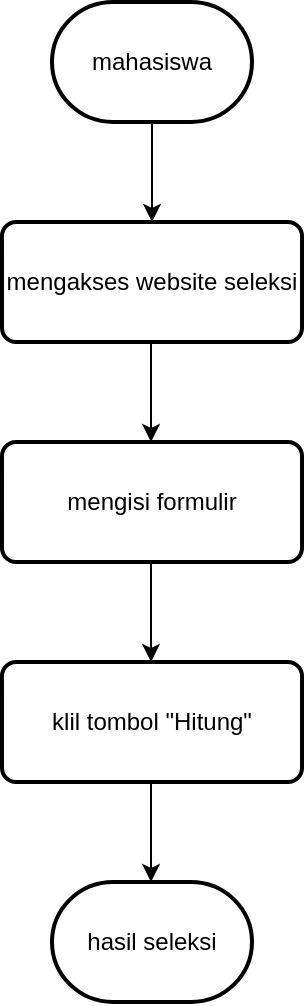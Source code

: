 <mxfile version="26.2.14">
  <diagram name="Page-1" id="4hc-XbcLWvOYWDHwtwOa">
    <mxGraphModel dx="1025" dy="451" grid="1" gridSize="10" guides="1" tooltips="1" connect="1" arrows="1" fold="1" page="1" pageScale="1" pageWidth="850" pageHeight="1100" math="0" shadow="0">
      <root>
        <mxCell id="0" />
        <mxCell id="1" parent="0" />
        <mxCell id="wSNmozcpg_8fy0q8b7FO-2" value="mahasiswa" style="strokeWidth=2;html=1;shape=mxgraph.flowchart.terminator;whiteSpace=wrap;" parent="1" vertex="1">
          <mxGeometry x="210" y="190" width="100" height="60" as="geometry" />
        </mxCell>
        <mxCell id="wSNmozcpg_8fy0q8b7FO-4" value="mengakses website seleksi" style="rounded=1;whiteSpace=wrap;html=1;absoluteArcSize=1;arcSize=14;strokeWidth=2;" parent="1" vertex="1">
          <mxGeometry x="185" y="300" width="150" height="60" as="geometry" />
        </mxCell>
        <mxCell id="wSNmozcpg_8fy0q8b7FO-5" value="mengisi formulir" style="rounded=1;whiteSpace=wrap;html=1;absoluteArcSize=1;arcSize=14;strokeWidth=2;" parent="1" vertex="1">
          <mxGeometry x="185" y="410" width="150" height="60" as="geometry" />
        </mxCell>
        <mxCell id="wSNmozcpg_8fy0q8b7FO-6" value="klil tombol &quot;Hitung&quot;" style="rounded=1;whiteSpace=wrap;html=1;absoluteArcSize=1;arcSize=14;strokeWidth=2;" parent="1" vertex="1">
          <mxGeometry x="185" y="520" width="150" height="60" as="geometry" />
        </mxCell>
        <mxCell id="wSNmozcpg_8fy0q8b7FO-10" value="hasil seleksi" style="strokeWidth=2;html=1;shape=mxgraph.flowchart.terminator;whiteSpace=wrap;" parent="1" vertex="1">
          <mxGeometry x="210" y="630" width="100" height="60" as="geometry" />
        </mxCell>
        <mxCell id="wSNmozcpg_8fy0q8b7FO-11" value="" style="endArrow=classic;html=1;rounded=0;exitX=0.5;exitY=1;exitDx=0;exitDy=0;exitPerimeter=0;entryX=0.5;entryY=0;entryDx=0;entryDy=0;" parent="1" source="wSNmozcpg_8fy0q8b7FO-2" target="wSNmozcpg_8fy0q8b7FO-4" edge="1">
          <mxGeometry width="50" height="50" relative="1" as="geometry">
            <mxPoint x="240" y="490" as="sourcePoint" />
            <mxPoint x="290" y="440" as="targetPoint" />
          </mxGeometry>
        </mxCell>
        <mxCell id="wSNmozcpg_8fy0q8b7FO-12" value="" style="endArrow=classic;html=1;rounded=0;exitX=0.5;exitY=1;exitDx=0;exitDy=0;exitPerimeter=0;entryX=0.5;entryY=0;entryDx=0;entryDy=0;" parent="1" edge="1">
          <mxGeometry width="50" height="50" relative="1" as="geometry">
            <mxPoint x="259.5" y="360" as="sourcePoint" />
            <mxPoint x="259.5" y="410" as="targetPoint" />
          </mxGeometry>
        </mxCell>
        <mxCell id="wSNmozcpg_8fy0q8b7FO-13" value="" style="endArrow=classic;html=1;rounded=0;exitX=0.5;exitY=1;exitDx=0;exitDy=0;exitPerimeter=0;entryX=0.5;entryY=0;entryDx=0;entryDy=0;" parent="1" edge="1">
          <mxGeometry width="50" height="50" relative="1" as="geometry">
            <mxPoint x="259.5" y="470" as="sourcePoint" />
            <mxPoint x="259.5" y="520" as="targetPoint" />
          </mxGeometry>
        </mxCell>
        <mxCell id="wSNmozcpg_8fy0q8b7FO-14" value="" style="endArrow=classic;html=1;rounded=0;exitX=0.5;exitY=1;exitDx=0;exitDy=0;exitPerimeter=0;entryX=0.5;entryY=0;entryDx=0;entryDy=0;" parent="1" edge="1">
          <mxGeometry width="50" height="50" relative="1" as="geometry">
            <mxPoint x="259.5" y="580" as="sourcePoint" />
            <mxPoint x="259.5" y="630" as="targetPoint" />
          </mxGeometry>
        </mxCell>
      </root>
    </mxGraphModel>
  </diagram>
</mxfile>

